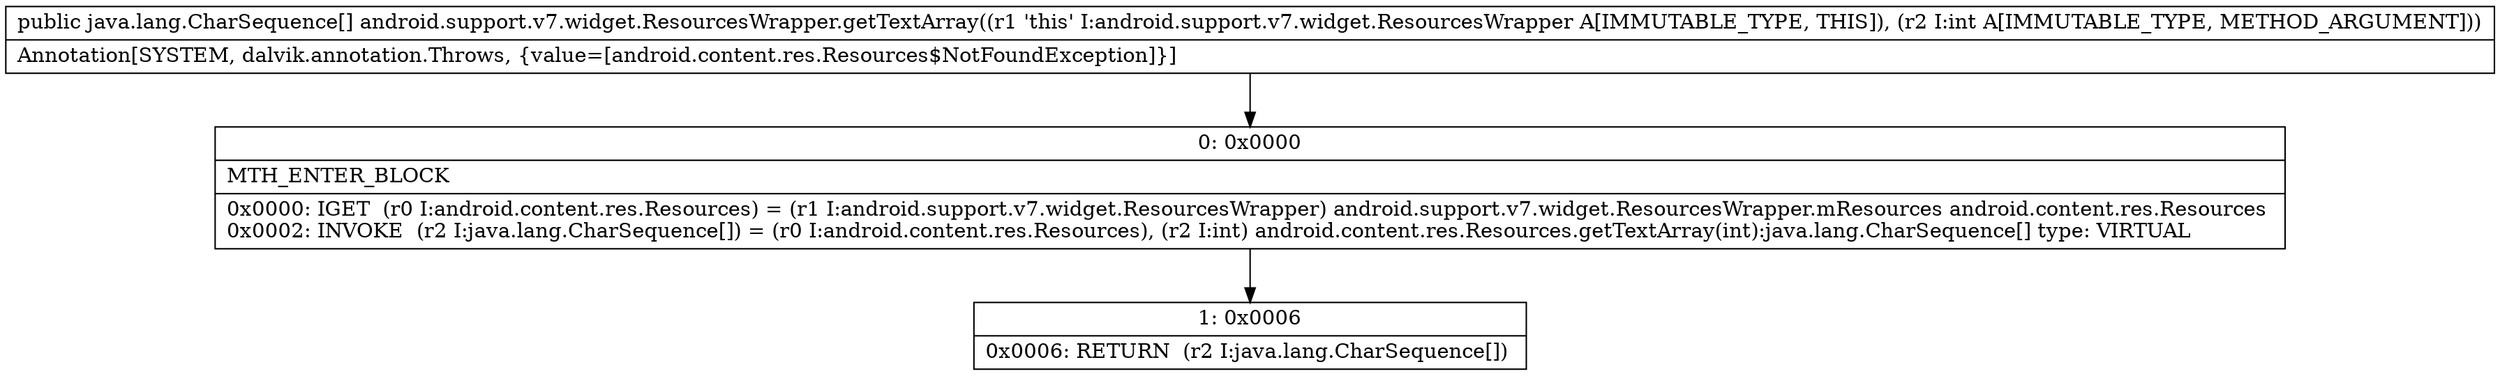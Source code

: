 digraph "CFG forandroid.support.v7.widget.ResourcesWrapper.getTextArray(I)[Ljava\/lang\/CharSequence;" {
Node_0 [shape=record,label="{0\:\ 0x0000|MTH_ENTER_BLOCK\l|0x0000: IGET  (r0 I:android.content.res.Resources) = (r1 I:android.support.v7.widget.ResourcesWrapper) android.support.v7.widget.ResourcesWrapper.mResources android.content.res.Resources \l0x0002: INVOKE  (r2 I:java.lang.CharSequence[]) = (r0 I:android.content.res.Resources), (r2 I:int) android.content.res.Resources.getTextArray(int):java.lang.CharSequence[] type: VIRTUAL \l}"];
Node_1 [shape=record,label="{1\:\ 0x0006|0x0006: RETURN  (r2 I:java.lang.CharSequence[]) \l}"];
MethodNode[shape=record,label="{public java.lang.CharSequence[] android.support.v7.widget.ResourcesWrapper.getTextArray((r1 'this' I:android.support.v7.widget.ResourcesWrapper A[IMMUTABLE_TYPE, THIS]), (r2 I:int A[IMMUTABLE_TYPE, METHOD_ARGUMENT]))  | Annotation[SYSTEM, dalvik.annotation.Throws, \{value=[android.content.res.Resources$NotFoundException]\}]\l}"];
MethodNode -> Node_0;
Node_0 -> Node_1;
}

